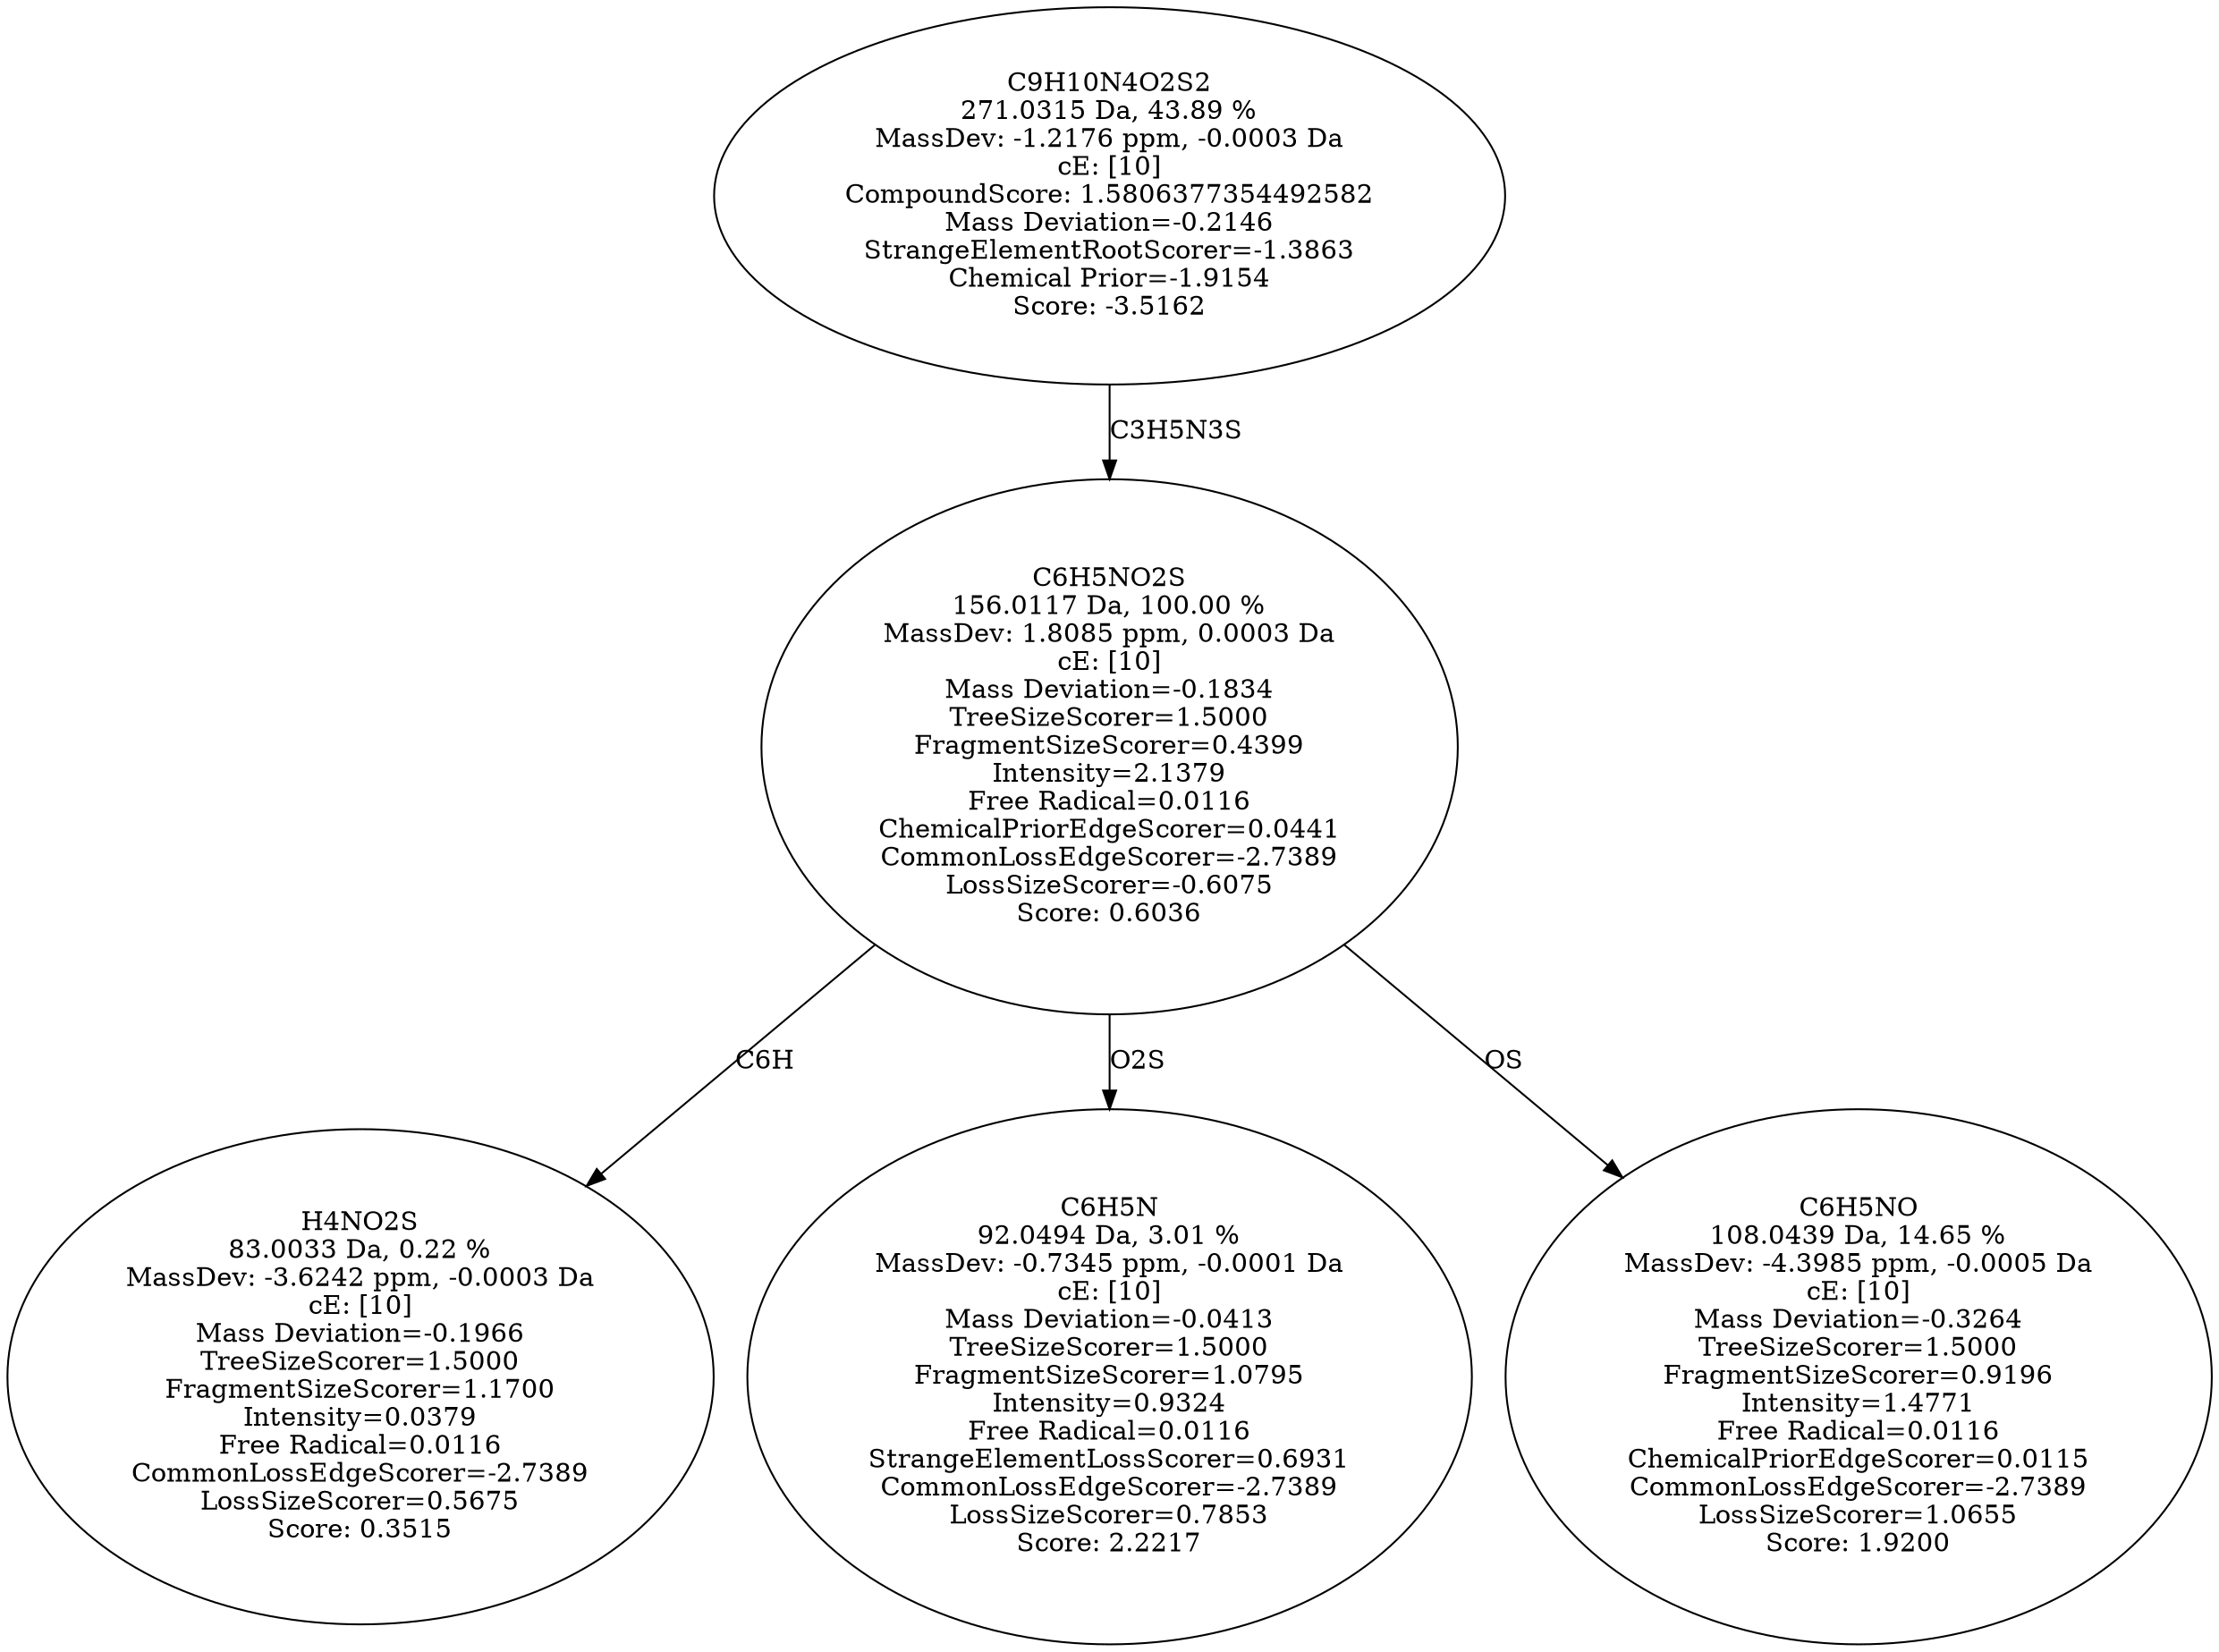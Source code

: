 strict digraph {
v1 [label="H4NO2S\n83.0033 Da, 0.22 %\nMassDev: -3.6242 ppm, -0.0003 Da\ncE: [10]\nMass Deviation=-0.1966\nTreeSizeScorer=1.5000\nFragmentSizeScorer=1.1700\nIntensity=0.0379\nFree Radical=0.0116\nCommonLossEdgeScorer=-2.7389\nLossSizeScorer=0.5675\nScore: 0.3515"];
v2 [label="C6H5N\n92.0494 Da, 3.01 %\nMassDev: -0.7345 ppm, -0.0001 Da\ncE: [10]\nMass Deviation=-0.0413\nTreeSizeScorer=1.5000\nFragmentSizeScorer=1.0795\nIntensity=0.9324\nFree Radical=0.0116\nStrangeElementLossScorer=0.6931\nCommonLossEdgeScorer=-2.7389\nLossSizeScorer=0.7853\nScore: 2.2217"];
v3 [label="C6H5NO\n108.0439 Da, 14.65 %\nMassDev: -4.3985 ppm, -0.0005 Da\ncE: [10]\nMass Deviation=-0.3264\nTreeSizeScorer=1.5000\nFragmentSizeScorer=0.9196\nIntensity=1.4771\nFree Radical=0.0116\nChemicalPriorEdgeScorer=0.0115\nCommonLossEdgeScorer=-2.7389\nLossSizeScorer=1.0655\nScore: 1.9200"];
v4 [label="C6H5NO2S\n156.0117 Da, 100.00 %\nMassDev: 1.8085 ppm, 0.0003 Da\ncE: [10]\nMass Deviation=-0.1834\nTreeSizeScorer=1.5000\nFragmentSizeScorer=0.4399\nIntensity=2.1379\nFree Radical=0.0116\nChemicalPriorEdgeScorer=0.0441\nCommonLossEdgeScorer=-2.7389\nLossSizeScorer=-0.6075\nScore: 0.6036"];
v5 [label="C9H10N4O2S2\n271.0315 Da, 43.89 %\nMassDev: -1.2176 ppm, -0.0003 Da\ncE: [10]\nCompoundScore: 1.5806377354492582\nMass Deviation=-0.2146\nStrangeElementRootScorer=-1.3863\nChemical Prior=-1.9154\nScore: -3.5162"];
v4 -> v1 [label="C6H"];
v4 -> v2 [label="O2S"];
v4 -> v3 [label="OS"];
v5 -> v4 [label="C3H5N3S"];
}
